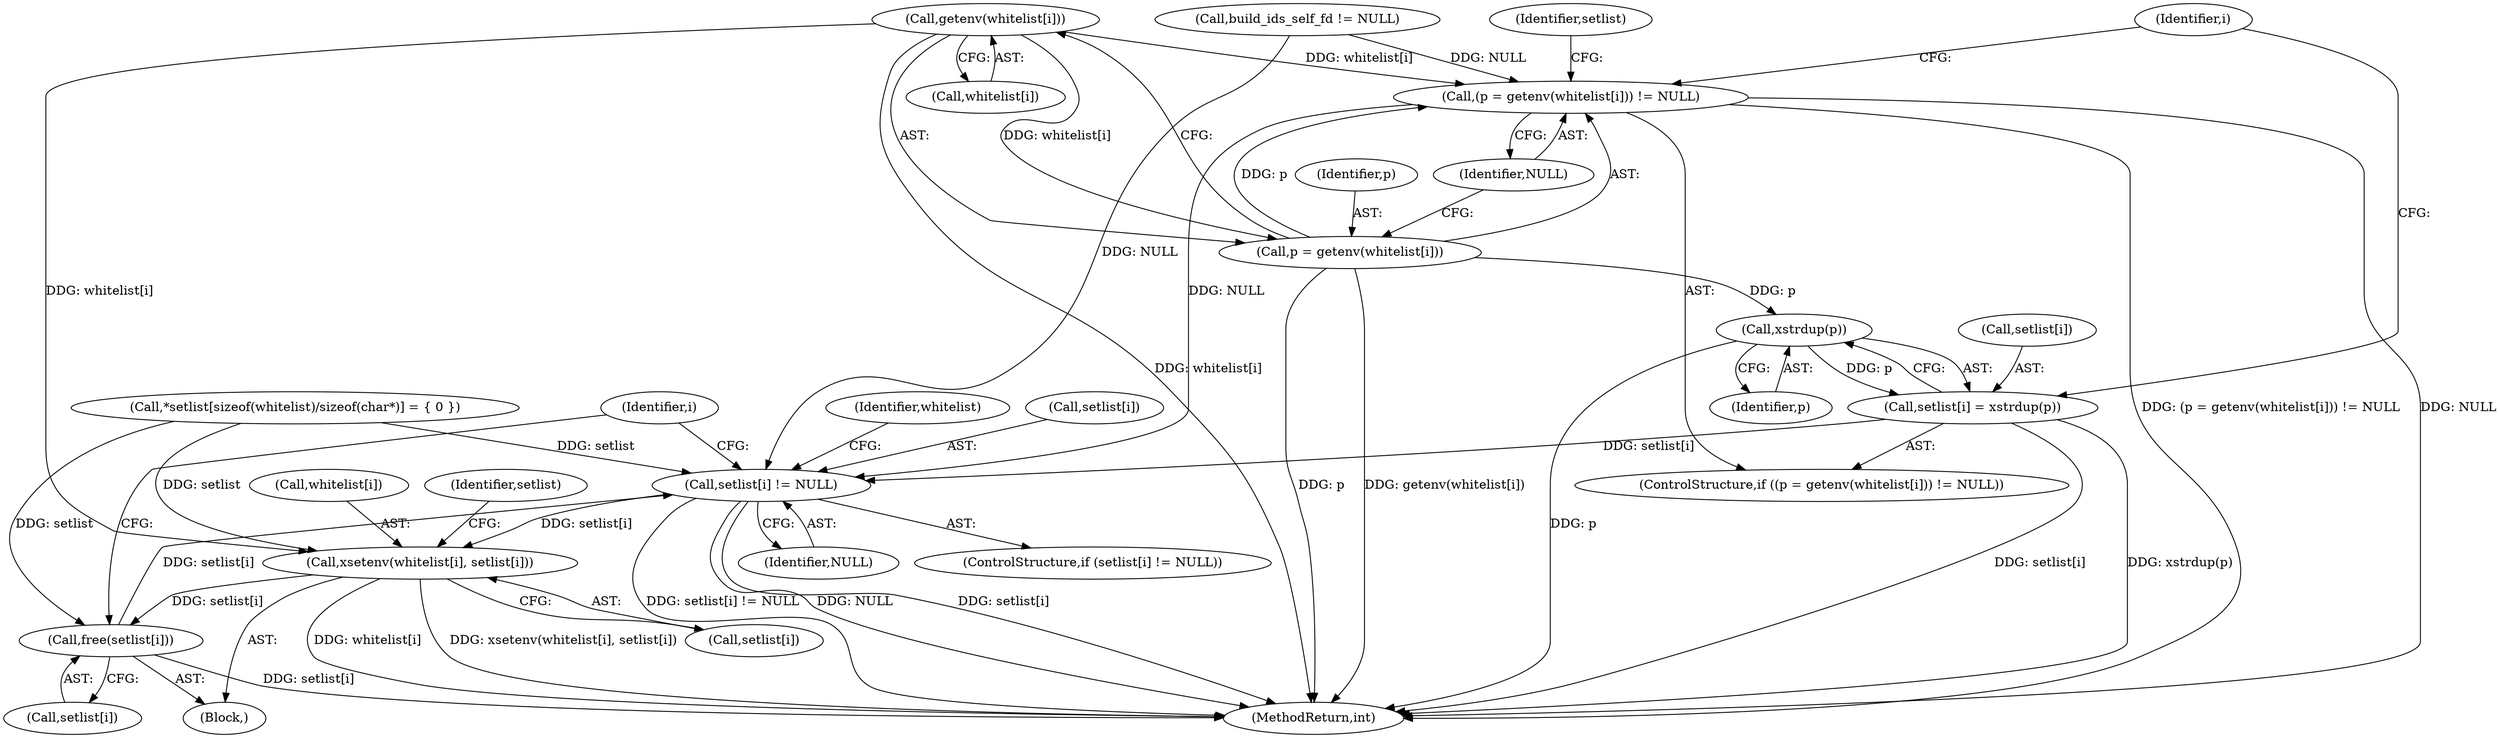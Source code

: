 digraph "0_abrt_50ee8130fb4cd4ef1af7682a2c85dd99cb99424e@API" {
"1000412" [label="(Call,getenv(whitelist[i]))"];
"1000409" [label="(Call,(p = getenv(whitelist[i])) != NULL)"];
"1000435" [label="(Call,setlist[i] != NULL)"];
"1000441" [label="(Call,xsetenv(whitelist[i], setlist[i]))"];
"1000448" [label="(Call,free(setlist[i]))"];
"1000410" [label="(Call,p = getenv(whitelist[i]))"];
"1000421" [label="(Call,xstrdup(p))"];
"1000417" [label="(Call,setlist[i] = xstrdup(p))"];
"1000412" [label="(Call,getenv(whitelist[i]))"];
"1000418" [label="(Call,setlist[i])"];
"1000276" [label="(Call,build_ids_self_fd != NULL)"];
"1000392" [label="(Call,*setlist[sizeof(whitelist)/sizeof(char*)] = { 0 })"];
"1000411" [label="(Identifier,p)"];
"1000439" [label="(Identifier,NULL)"];
"1000435" [label="(Call,setlist[i] != NULL)"];
"1000525" [label="(MethodReturn,int)"];
"1000442" [label="(Call,whitelist[i])"];
"1000408" [label="(ControlStructure,if ((p = getenv(whitelist[i])) != NULL))"];
"1000445" [label="(Call,setlist[i])"];
"1000441" [label="(Call,xsetenv(whitelist[i], setlist[i]))"];
"1000450" [label="(Identifier,setlist)"];
"1000433" [label="(Identifier,i)"];
"1000419" [label="(Identifier,setlist)"];
"1000413" [label="(Call,whitelist[i])"];
"1000409" [label="(Call,(p = getenv(whitelist[i])) != NULL)"];
"1000443" [label="(Identifier,whitelist)"];
"1000434" [label="(ControlStructure,if (setlist[i] != NULL))"];
"1000436" [label="(Call,setlist[i])"];
"1000422" [label="(Identifier,p)"];
"1000440" [label="(Block,)"];
"1000421" [label="(Call,xstrdup(p))"];
"1000407" [label="(Identifier,i)"];
"1000448" [label="(Call,free(setlist[i]))"];
"1000417" [label="(Call,setlist[i] = xstrdup(p))"];
"1000449" [label="(Call,setlist[i])"];
"1000410" [label="(Call,p = getenv(whitelist[i]))"];
"1000416" [label="(Identifier,NULL)"];
"1000412" -> "1000410"  [label="AST: "];
"1000412" -> "1000413"  [label="CFG: "];
"1000413" -> "1000412"  [label="AST: "];
"1000410" -> "1000412"  [label="CFG: "];
"1000412" -> "1000525"  [label="DDG: whitelist[i]"];
"1000412" -> "1000409"  [label="DDG: whitelist[i]"];
"1000412" -> "1000410"  [label="DDG: whitelist[i]"];
"1000412" -> "1000441"  [label="DDG: whitelist[i]"];
"1000409" -> "1000408"  [label="AST: "];
"1000409" -> "1000416"  [label="CFG: "];
"1000410" -> "1000409"  [label="AST: "];
"1000416" -> "1000409"  [label="AST: "];
"1000419" -> "1000409"  [label="CFG: "];
"1000407" -> "1000409"  [label="CFG: "];
"1000409" -> "1000525"  [label="DDG: (p = getenv(whitelist[i])) != NULL"];
"1000409" -> "1000525"  [label="DDG: NULL"];
"1000410" -> "1000409"  [label="DDG: p"];
"1000276" -> "1000409"  [label="DDG: NULL"];
"1000409" -> "1000435"  [label="DDG: NULL"];
"1000435" -> "1000434"  [label="AST: "];
"1000435" -> "1000439"  [label="CFG: "];
"1000436" -> "1000435"  [label="AST: "];
"1000439" -> "1000435"  [label="AST: "];
"1000443" -> "1000435"  [label="CFG: "];
"1000433" -> "1000435"  [label="CFG: "];
"1000435" -> "1000525"  [label="DDG: setlist[i]"];
"1000435" -> "1000525"  [label="DDG: setlist[i] != NULL"];
"1000435" -> "1000525"  [label="DDG: NULL"];
"1000392" -> "1000435"  [label="DDG: setlist"];
"1000448" -> "1000435"  [label="DDG: setlist[i]"];
"1000417" -> "1000435"  [label="DDG: setlist[i]"];
"1000276" -> "1000435"  [label="DDG: NULL"];
"1000435" -> "1000441"  [label="DDG: setlist[i]"];
"1000441" -> "1000440"  [label="AST: "];
"1000441" -> "1000445"  [label="CFG: "];
"1000442" -> "1000441"  [label="AST: "];
"1000445" -> "1000441"  [label="AST: "];
"1000450" -> "1000441"  [label="CFG: "];
"1000441" -> "1000525"  [label="DDG: whitelist[i]"];
"1000441" -> "1000525"  [label="DDG: xsetenv(whitelist[i], setlist[i])"];
"1000392" -> "1000441"  [label="DDG: setlist"];
"1000441" -> "1000448"  [label="DDG: setlist[i]"];
"1000448" -> "1000440"  [label="AST: "];
"1000448" -> "1000449"  [label="CFG: "];
"1000449" -> "1000448"  [label="AST: "];
"1000433" -> "1000448"  [label="CFG: "];
"1000448" -> "1000525"  [label="DDG: setlist[i]"];
"1000392" -> "1000448"  [label="DDG: setlist"];
"1000411" -> "1000410"  [label="AST: "];
"1000416" -> "1000410"  [label="CFG: "];
"1000410" -> "1000525"  [label="DDG: p"];
"1000410" -> "1000525"  [label="DDG: getenv(whitelist[i])"];
"1000410" -> "1000421"  [label="DDG: p"];
"1000421" -> "1000417"  [label="AST: "];
"1000421" -> "1000422"  [label="CFG: "];
"1000422" -> "1000421"  [label="AST: "];
"1000417" -> "1000421"  [label="CFG: "];
"1000421" -> "1000525"  [label="DDG: p"];
"1000421" -> "1000417"  [label="DDG: p"];
"1000417" -> "1000408"  [label="AST: "];
"1000418" -> "1000417"  [label="AST: "];
"1000407" -> "1000417"  [label="CFG: "];
"1000417" -> "1000525"  [label="DDG: setlist[i]"];
"1000417" -> "1000525"  [label="DDG: xstrdup(p)"];
}
